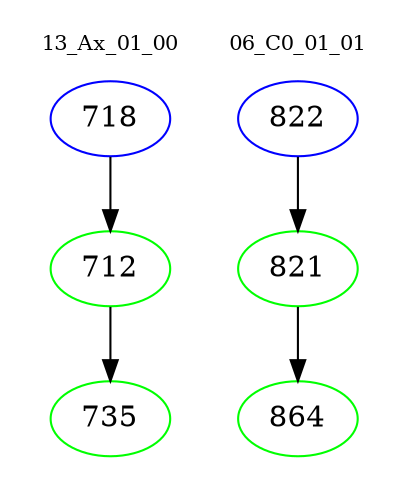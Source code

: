 digraph{
subgraph cluster_0 {
color = white
label = "13_Ax_01_00";
fontsize=10;
T0_718 [label="718", color="blue"]
T0_718 -> T0_712 [color="black"]
T0_712 [label="712", color="green"]
T0_712 -> T0_735 [color="black"]
T0_735 [label="735", color="green"]
}
subgraph cluster_1 {
color = white
label = "06_C0_01_01";
fontsize=10;
T1_822 [label="822", color="blue"]
T1_822 -> T1_821 [color="black"]
T1_821 [label="821", color="green"]
T1_821 -> T1_864 [color="black"]
T1_864 [label="864", color="green"]
}
}
